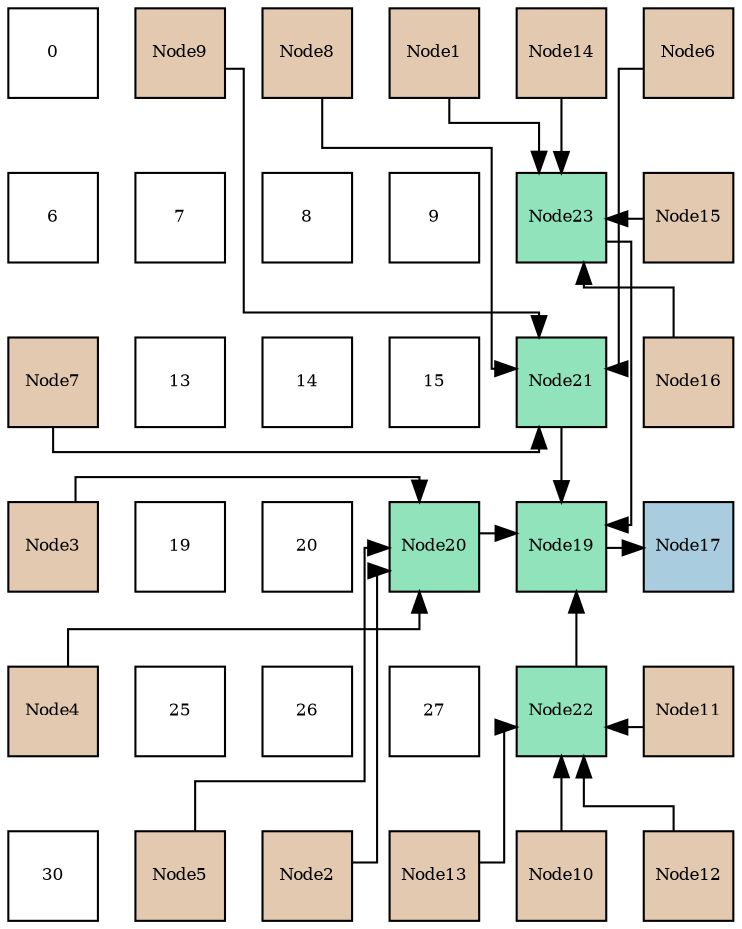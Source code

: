 digraph layout{
 rankdir=TB;
 splines=ortho;
 node [style=filled shape=square fixedsize=true width=0.6];
0[label="0", fontsize=8, fillcolor="#ffffff"];
1[label="Node9", fontsize=8, fillcolor="#e3c9af"];
2[label="Node8", fontsize=8, fillcolor="#e3c9af"];
3[label="Node1", fontsize=8, fillcolor="#e3c9af"];
4[label="Node14", fontsize=8, fillcolor="#e3c9af"];
5[label="Node6", fontsize=8, fillcolor="#e3c9af"];
6[label="6", fontsize=8, fillcolor="#ffffff"];
7[label="7", fontsize=8, fillcolor="#ffffff"];
8[label="8", fontsize=8, fillcolor="#ffffff"];
9[label="9", fontsize=8, fillcolor="#ffffff"];
10[label="Node23", fontsize=8, fillcolor="#91e3bb"];
11[label="Node15", fontsize=8, fillcolor="#e3c9af"];
12[label="Node7", fontsize=8, fillcolor="#e3c9af"];
13[label="13", fontsize=8, fillcolor="#ffffff"];
14[label="14", fontsize=8, fillcolor="#ffffff"];
15[label="15", fontsize=8, fillcolor="#ffffff"];
16[label="Node21", fontsize=8, fillcolor="#91e3bb"];
17[label="Node16", fontsize=8, fillcolor="#e3c9af"];
18[label="Node3", fontsize=8, fillcolor="#e3c9af"];
19[label="19", fontsize=8, fillcolor="#ffffff"];
20[label="20", fontsize=8, fillcolor="#ffffff"];
21[label="Node20", fontsize=8, fillcolor="#91e3bb"];
22[label="Node19", fontsize=8, fillcolor="#91e3bb"];
23[label="Node17", fontsize=8, fillcolor="#a9ccde"];
24[label="Node4", fontsize=8, fillcolor="#e3c9af"];
25[label="25", fontsize=8, fillcolor="#ffffff"];
26[label="26", fontsize=8, fillcolor="#ffffff"];
27[label="27", fontsize=8, fillcolor="#ffffff"];
28[label="Node22", fontsize=8, fillcolor="#91e3bb"];
29[label="Node11", fontsize=8, fillcolor="#e3c9af"];
30[label="30", fontsize=8, fillcolor="#ffffff"];
31[label="Node5", fontsize=8, fillcolor="#e3c9af"];
32[label="Node2", fontsize=8, fillcolor="#e3c9af"];
33[label="Node13", fontsize=8, fillcolor="#e3c9af"];
34[label="Node10", fontsize=8, fillcolor="#e3c9af"];
35[label="Node12", fontsize=8, fillcolor="#e3c9af"];
edge [constraint=false, style=vis];22 -> 23;
21 -> 22;
16 -> 22;
28 -> 22;
10 -> 22;
32 -> 21;
18 -> 21;
24 -> 21;
31 -> 21;
5 -> 16;
12 -> 16;
2 -> 16;
1 -> 16;
34 -> 28;
29 -> 28;
35 -> 28;
33 -> 28;
3 -> 10;
4 -> 10;
11 -> 10;
17 -> 10;
edge [constraint=true, style=invis];
0 -> 6 -> 12 -> 18 -> 24 -> 30;
1 -> 7 -> 13 -> 19 -> 25 -> 31;
2 -> 8 -> 14 -> 20 -> 26 -> 32;
3 -> 9 -> 15 -> 21 -> 27 -> 33;
4 -> 10 -> 16 -> 22 -> 28 -> 34;
5 -> 11 -> 17 -> 23 -> 29 -> 35;
rank = same {0 -> 1 -> 2 -> 3 -> 4 -> 5};
rank = same {6 -> 7 -> 8 -> 9 -> 10 -> 11};
rank = same {12 -> 13 -> 14 -> 15 -> 16 -> 17};
rank = same {18 -> 19 -> 20 -> 21 -> 22 -> 23};
rank = same {24 -> 25 -> 26 -> 27 -> 28 -> 29};
rank = same {30 -> 31 -> 32 -> 33 -> 34 -> 35};
}